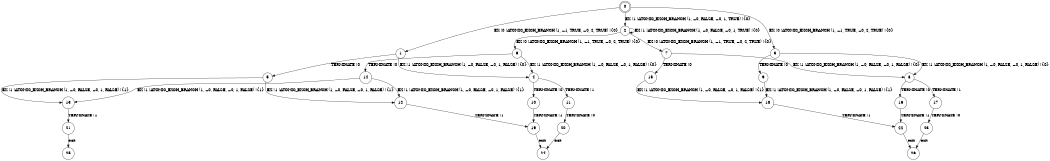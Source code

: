 digraph BCG {
size = "7, 10.5";
center = TRUE;
node [shape = circle];
0 [peripheries = 2];
0 -> 1 [label = "EX !0 !ATOMIC_EXCH_BRANCH (1, +1, TRUE, +0, 2, TRUE) !{0}"];
0 -> 2 [label = "EX !1 !ATOMIC_EXCH_BRANCH (1, +0, FALSE, +0, 1, TRUE) !{0}"];
0 -> 3 [label = "EX !0 !ATOMIC_EXCH_BRANCH (1, +1, TRUE, +0, 2, TRUE) !{0}"];
1 -> 4 [label = "EX !1 !ATOMIC_EXCH_BRANCH (1, +0, FALSE, +0, 1, FALSE) !{0}"];
1 -> 5 [label = "TERMINATE !0"];
2 -> 2 [label = "EX !1 !ATOMIC_EXCH_BRANCH (1, +0, FALSE, +0, 1, TRUE) !{0}"];
2 -> 6 [label = "EX !0 !ATOMIC_EXCH_BRANCH (1, +1, TRUE, +0, 2, TRUE) !{0}"];
2 -> 7 [label = "EX !0 !ATOMIC_EXCH_BRANCH (1, +1, TRUE, +0, 2, TRUE) !{0}"];
3 -> 8 [label = "EX !1 !ATOMIC_EXCH_BRANCH (1, +0, FALSE, +0, 1, FALSE) !{0}"];
3 -> 9 [label = "TERMINATE !0"];
4 -> 10 [label = "TERMINATE !0"];
4 -> 11 [label = "TERMINATE !1"];
5 -> 12 [label = "EX !1 !ATOMIC_EXCH_BRANCH (1, +0, FALSE, +0, 1, FALSE) !{1}"];
5 -> 13 [label = "EX !1 !ATOMIC_EXCH_BRANCH (1, +0, FALSE, +0, 1, FALSE) !{1}"];
6 -> 4 [label = "EX !1 !ATOMIC_EXCH_BRANCH (1, +0, FALSE, +0, 1, FALSE) !{0}"];
6 -> 14 [label = "TERMINATE !0"];
7 -> 8 [label = "EX !1 !ATOMIC_EXCH_BRANCH (1, +0, FALSE, +0, 1, FALSE) !{0}"];
7 -> 15 [label = "TERMINATE !0"];
8 -> 16 [label = "TERMINATE !0"];
8 -> 17 [label = "TERMINATE !1"];
9 -> 18 [label = "EX !1 !ATOMIC_EXCH_BRANCH (1, +0, FALSE, +0, 1, FALSE) !{1}"];
10 -> 19 [label = "TERMINATE !1"];
11 -> 20 [label = "TERMINATE !0"];
12 -> 19 [label = "TERMINATE !1"];
13 -> 21 [label = "TERMINATE !1"];
14 -> 12 [label = "EX !1 !ATOMIC_EXCH_BRANCH (1, +0, FALSE, +0, 1, FALSE) !{1}"];
14 -> 13 [label = "EX !1 !ATOMIC_EXCH_BRANCH (1, +0, FALSE, +0, 1, FALSE) !{1}"];
15 -> 18 [label = "EX !1 !ATOMIC_EXCH_BRANCH (1, +0, FALSE, +0, 1, FALSE) !{1}"];
16 -> 22 [label = "TERMINATE !1"];
17 -> 23 [label = "TERMINATE !0"];
18 -> 22 [label = "TERMINATE !1"];
19 -> 24 [label = "exit"];
20 -> 24 [label = "exit"];
21 -> 25 [label = "exit"];
22 -> 26 [label = "exit"];
23 -> 26 [label = "exit"];
}
